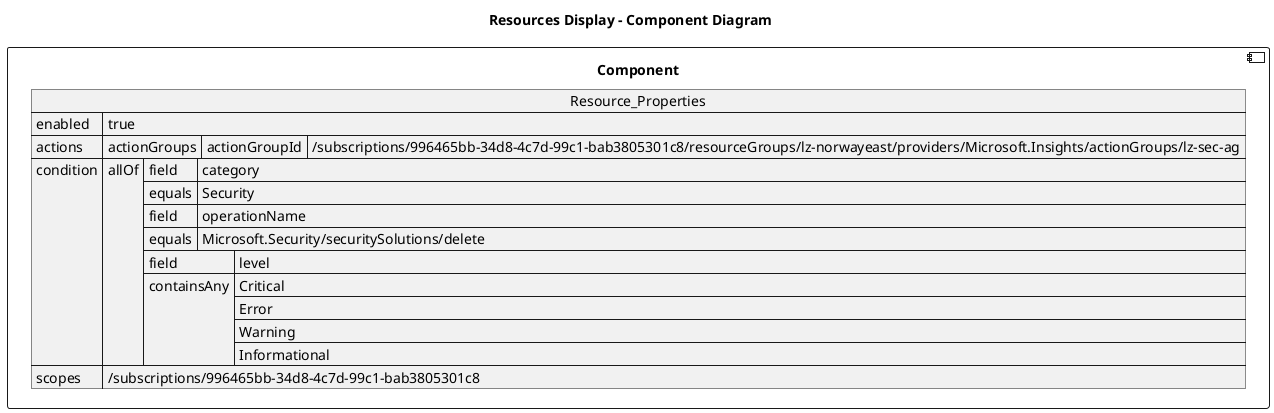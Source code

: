 @startuml

title Resources Display - Component Diagram

component Component {

json  Resource_Properties {
  "enabled": true,
  "actions": {
    "actionGroups": [
      {
        "actionGroupId": "/subscriptions/996465bb-34d8-4c7d-99c1-bab3805301c8/resourceGroups/lz-norwayeast/providers/Microsoft.Insights/actionGroups/lz-sec-ag"
      }
    ]
  },
  "condition": {
    "allOf": [
      {
        "field": "category",
        "equals": "Security"
      },
      {
        "field": "operationName",
        "equals": "Microsoft.Security/securitySolutions/delete"
      },
      {
        "field": "level",
        "containsAny": [
          "Critical",
          "Error",
          "Warning",
          "Informational"
        ]
      }
    ]
  },
  "scopes": [
    "/subscriptions/996465bb-34d8-4c7d-99c1-bab3805301c8"
  ]
}
}
@enduml
